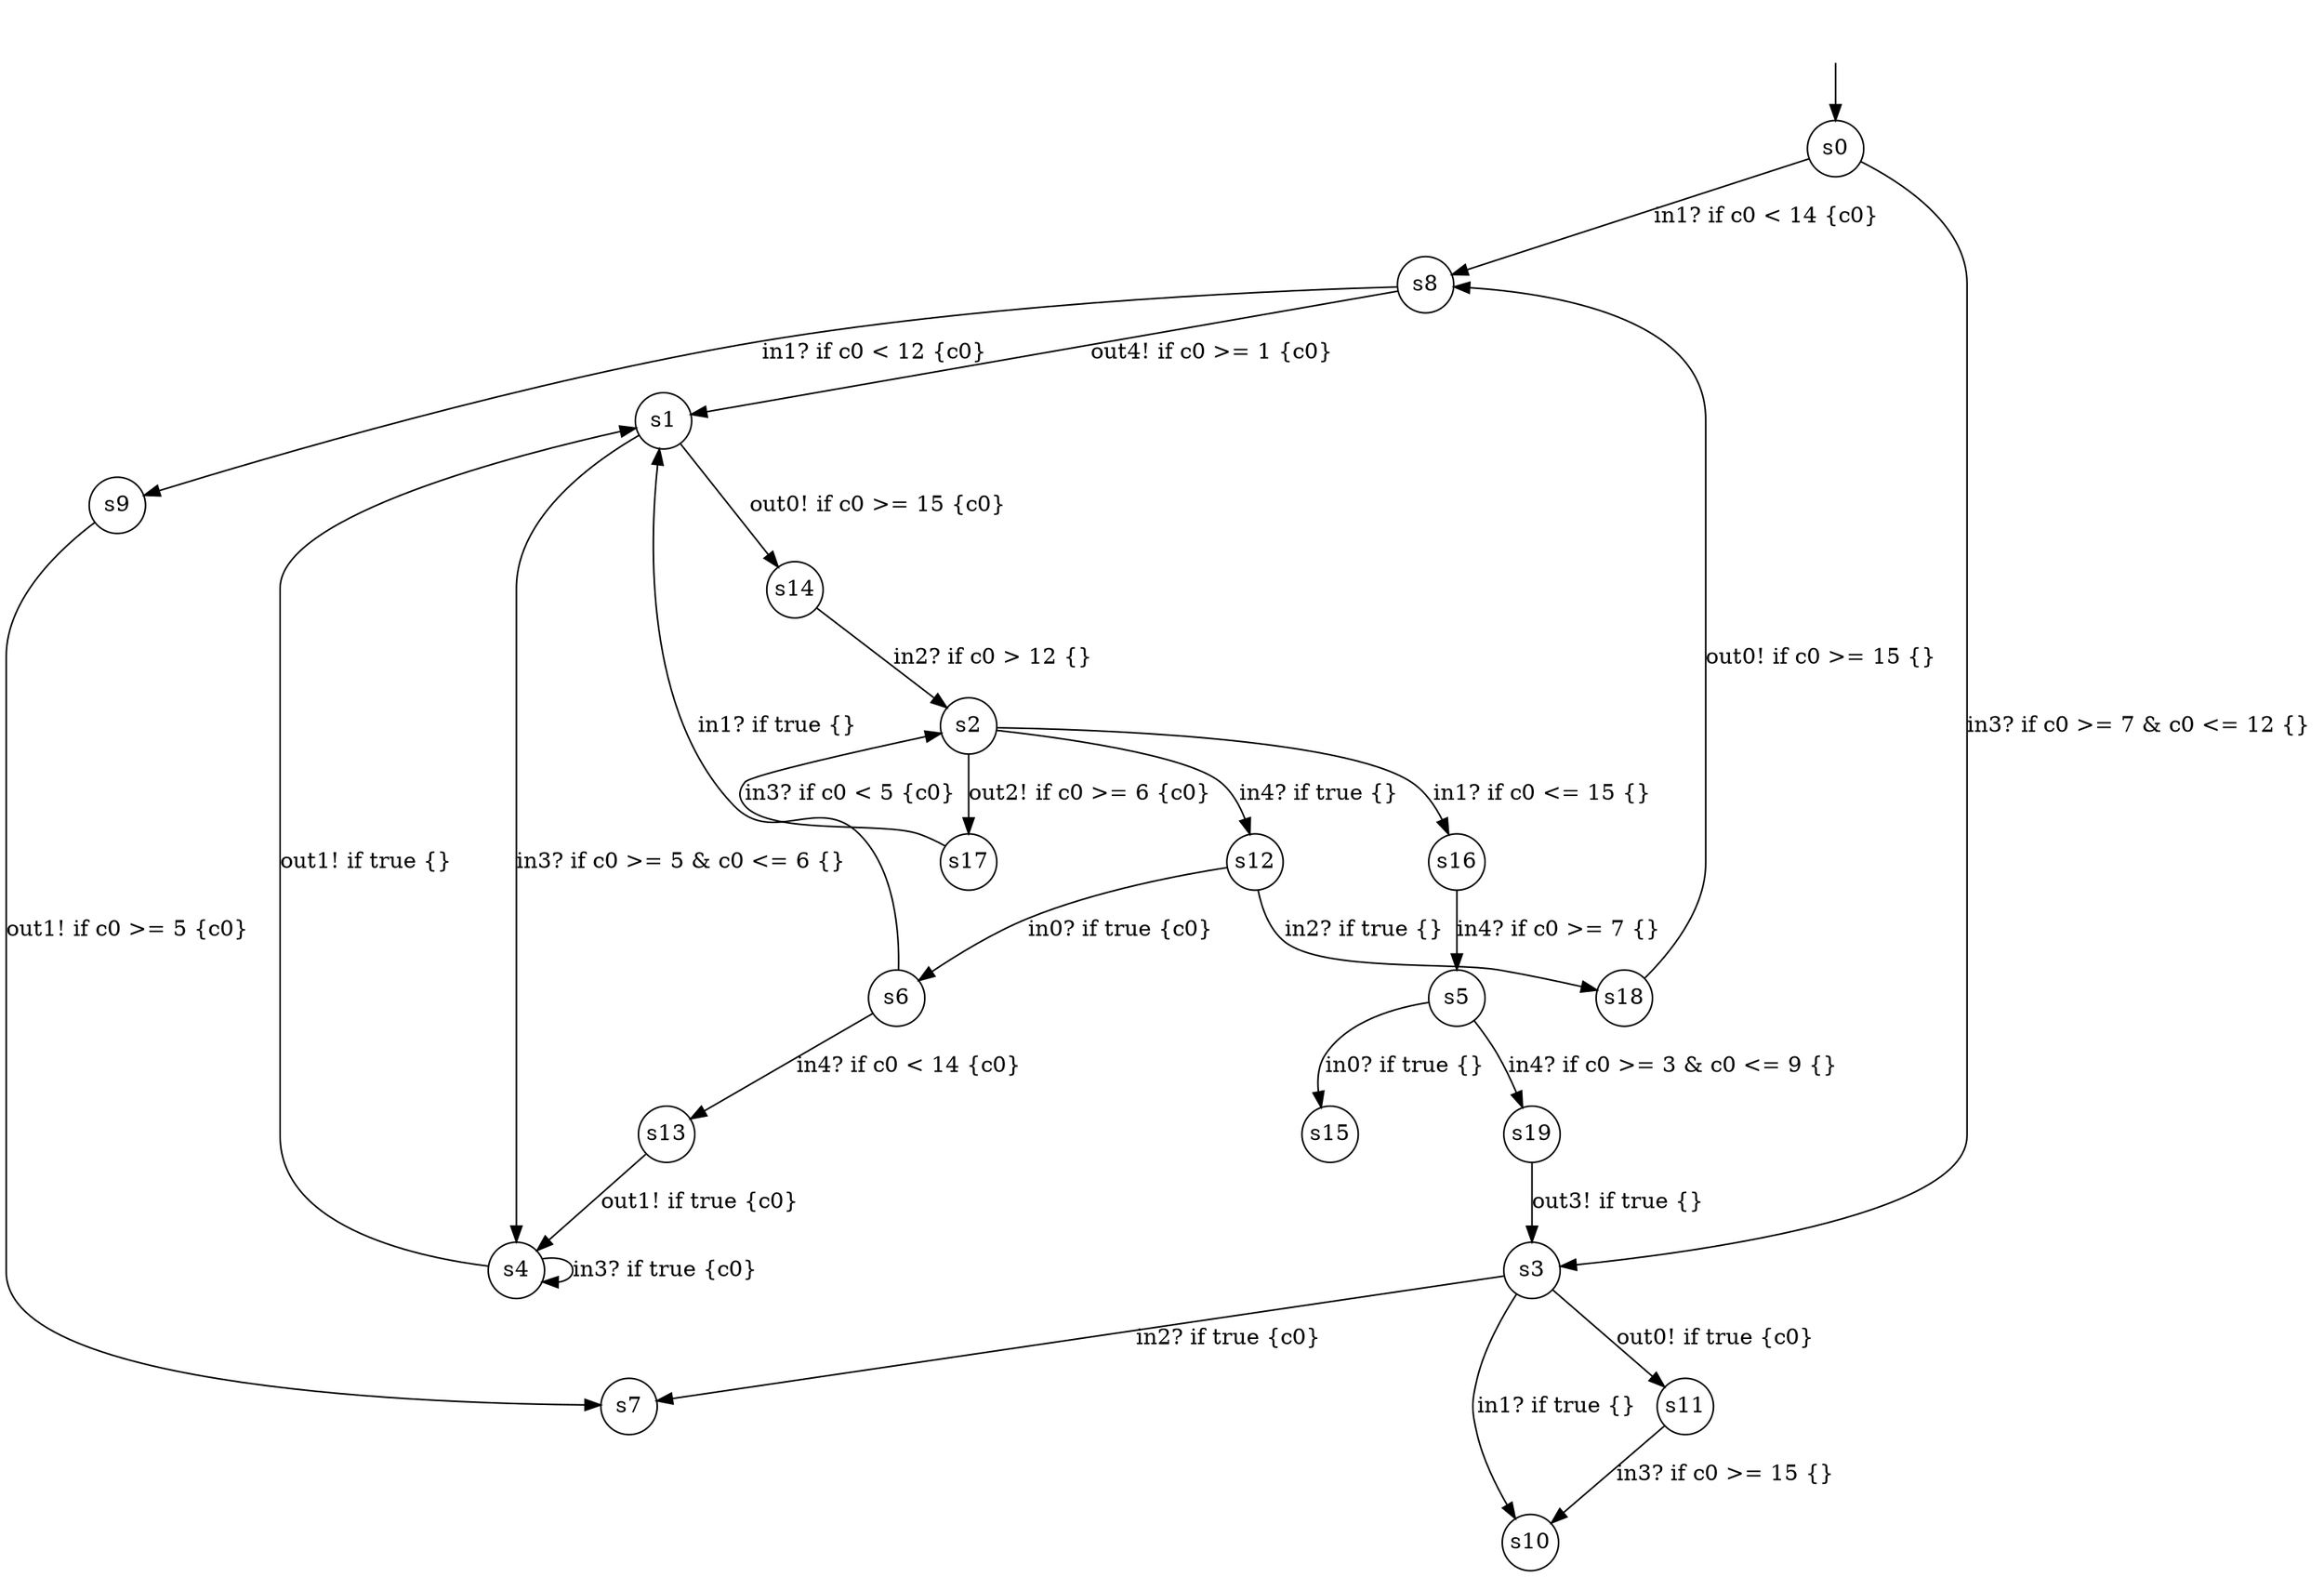 digraph g {
__start0 [label="" shape="none"];
s0 [shape="circle" margin=0 label="s0"];
s1 [shape="circle" margin=0 label="s1"];
s2 [shape="circle" margin=0 label="s2"];
s3 [shape="circle" margin=0 label="s3"];
s4 [shape="circle" margin=0 label="s4"];
s5 [shape="circle" margin=0 label="s5"];
s6 [shape="circle" margin=0 label="s6"];
s7 [shape="circle" margin=0 label="s7"];
s8 [shape="circle" margin=0 label="s8"];
s9 [shape="circle" margin=0 label="s9"];
s10 [shape="circle" margin=0 label="s10"];
s12 [shape="circle" margin=0 label="s12"];
s13 [shape="circle" margin=0 label="s13"];
s14 [shape="circle" margin=0 label="s14"];
s15 [shape="circle" margin=0 label="s15"];
s16 [shape="circle" margin=0 label="s16"];
s17 [shape="circle" margin=0 label="s17"];
s18 [shape="circle" margin=0 label="s18"];
s19 [shape="circle" margin=0 label="s19"];
s11 [shape="circle" margin=0 label="s11"];
s0 -> s3 [label="in3? if c0 >= 7 & c0 <= 12 {} "];
s0 -> s8 [label="in1? if c0 < 14 {c0} "];
s1 -> s4 [label="in3? if c0 >= 5 & c0 <= 6 {} "];
s1 -> s14 [label="out0! if c0 >= 15 {c0} "];
s2 -> s12 [label="in4? if true {} "];
s2 -> s16 [label="in1? if c0 <= 15 {} "];
s2 -> s17 [label="out2! if c0 >= 6 {c0} "];
s3 -> s7 [label="in2? if true {c0} "];
s3 -> s10 [label="in1? if true {} "];
s3 -> s11 [label="out0! if true {c0} "];
s4 -> s4 [label="in3? if true {c0} "];
s4 -> s1 [label="out1! if true {} "];
s5 -> s15 [label="in0? if true {} "];
s5 -> s19 [label="in4? if c0 >= 3 & c0 <= 9 {} "];
s6 -> s1 [label="in1? if true {} "];
s6 -> s13 [label="in4? if c0 < 14 {c0} "];
s8 -> s9 [label="in1? if c0 < 12 {c0} "];
s8 -> s1 [label="out4! if c0 >= 1 {c0} "];
s9 -> s7 [label="out1! if c0 >= 5 {c0} "];
s12 -> s6 [label="in0? if true {c0} "];
s12 -> s18 [label="in2? if true {} "];
s13 -> s4 [label="out1! if true {c0} "];
s14 -> s2 [label="in2? if c0 > 12 {} "];
s16 -> s5 [label="in4? if c0 >= 7 {} "];
s17 -> s2 [label="in3? if c0 < 5 {c0} "];
s18 -> s8 [label="out0! if c0 >= 15 {} "];
s19 -> s3 [label="out3! if true {} "];
s11 -> s10 [label="in3? if c0 >= 15 {} "];
__start0 -> s0;
}
